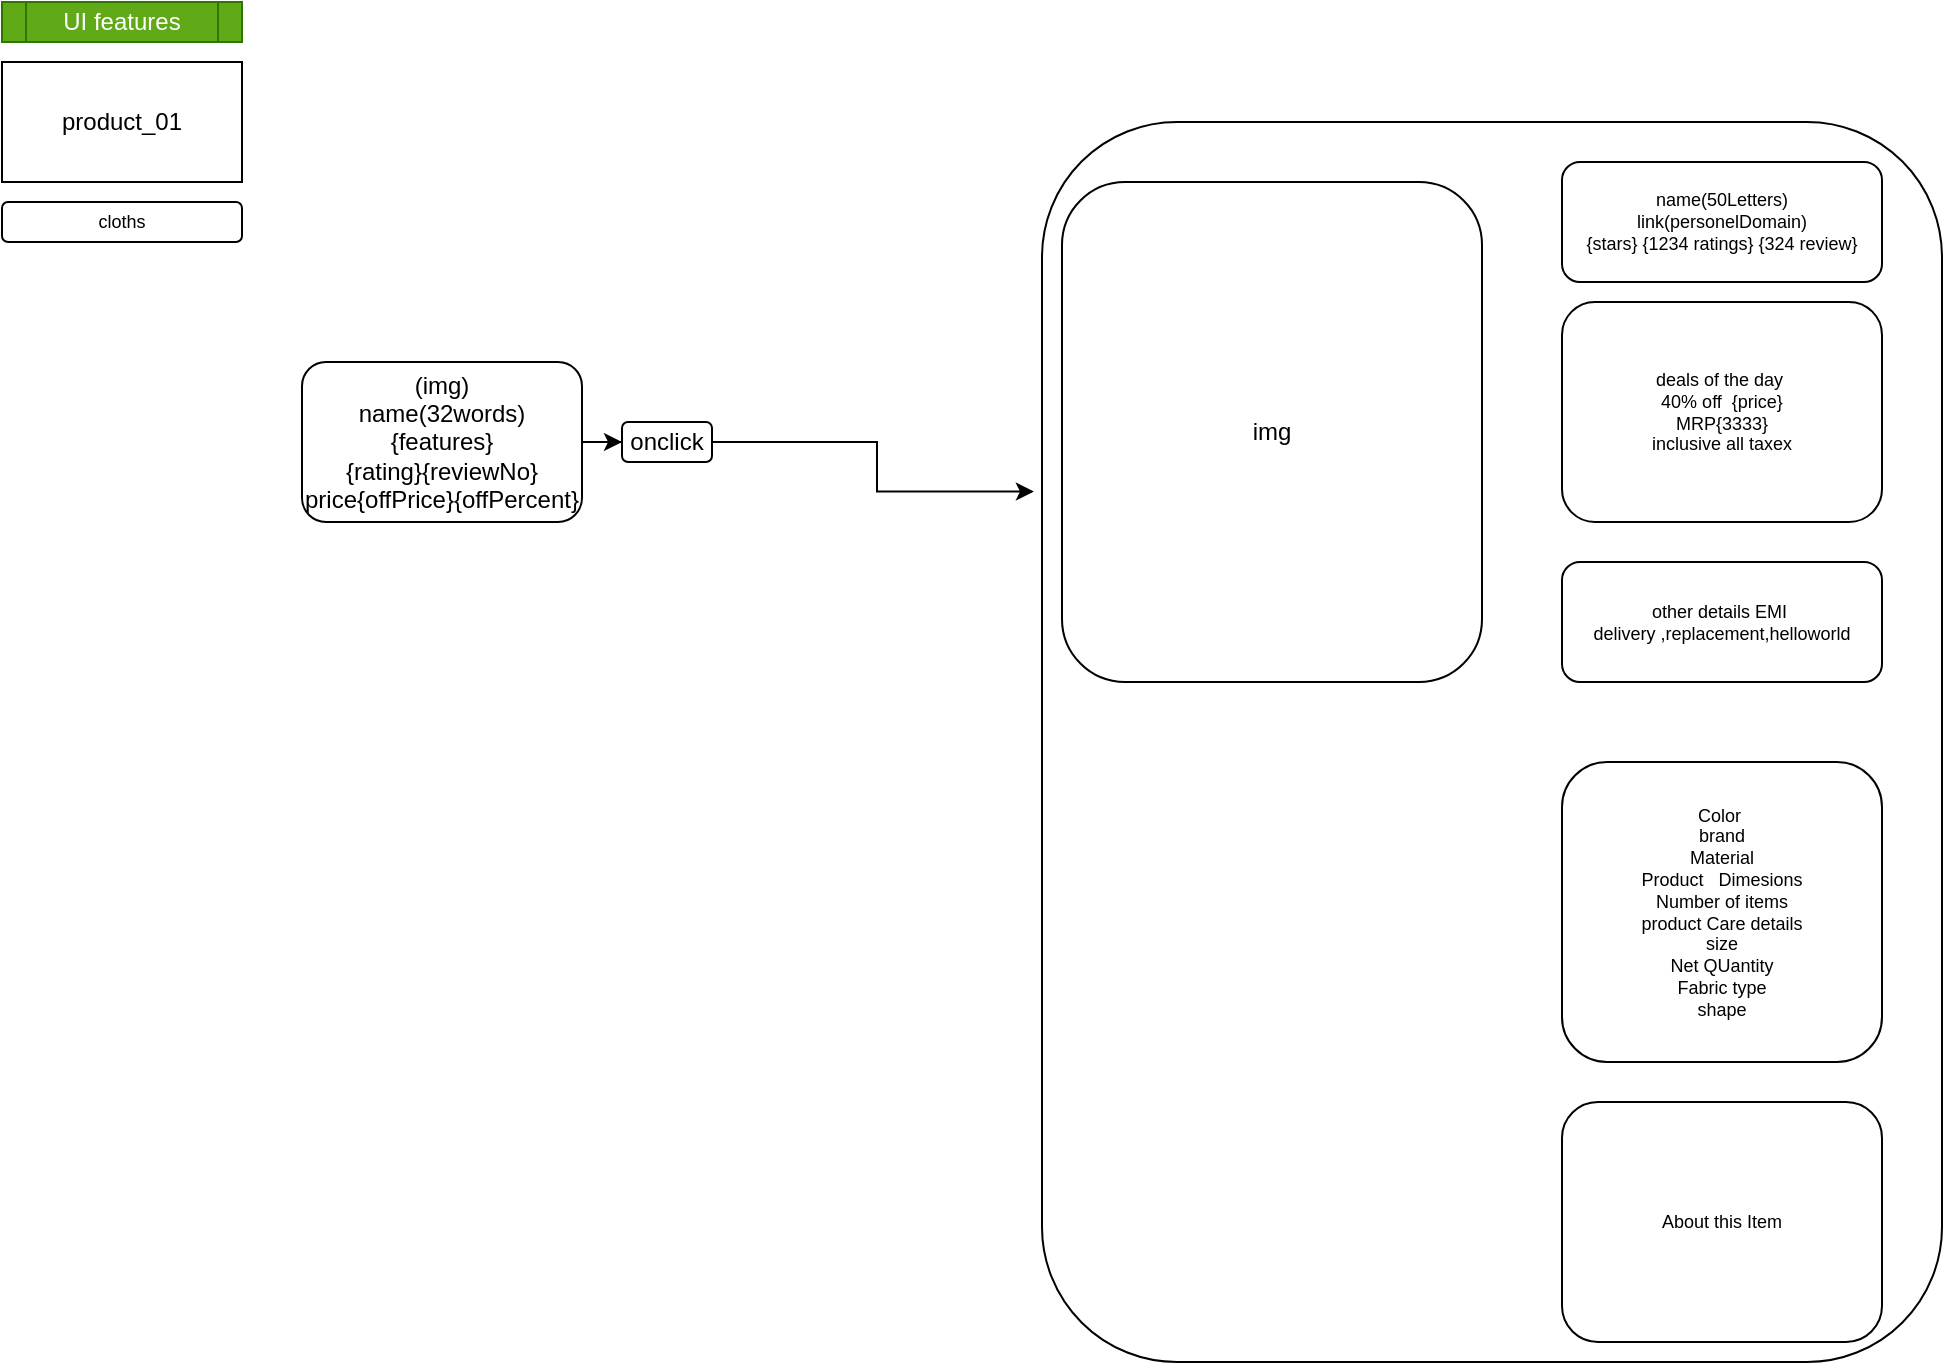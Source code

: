 <mxfile version="20.8.0" type="github">
  <diagram id="0Up1hGtttjpqdvLqP0wH" name="Page-1">
    <mxGraphModel dx="880" dy="460" grid="1" gridSize="10" guides="1" tooltips="1" connect="1" arrows="1" fold="1" page="1" pageScale="1" pageWidth="850" pageHeight="1100" math="0" shadow="0">
      <root>
        <mxCell id="0" />
        <mxCell id="1" parent="0" />
        <mxCell id="1N2BxEW2o6z4Im9ej5pz-1" value="product_01" style="rounded=0;whiteSpace=wrap;html=1;" vertex="1" parent="1">
          <mxGeometry y="30" width="120" height="60" as="geometry" />
        </mxCell>
        <mxCell id="1N2BxEW2o6z4Im9ej5pz-22" style="edgeStyle=orthogonalEdgeStyle;rounded=0;orthogonalLoop=1;jettySize=auto;html=1;entryX=0;entryY=0.5;entryDx=0;entryDy=0;" edge="1" parent="1" source="1N2BxEW2o6z4Im9ej5pz-4" target="1N2BxEW2o6z4Im9ej5pz-17">
          <mxGeometry relative="1" as="geometry" />
        </mxCell>
        <mxCell id="1N2BxEW2o6z4Im9ej5pz-4" value="(img)&lt;br&gt;name(32words)&lt;br&gt;{features}&lt;br&gt;{rating}{reviewNo}&lt;br&gt;price{offPrice}{offPercent}&lt;br&gt;" style="rounded=1;whiteSpace=wrap;html=1;" vertex="1" parent="1">
          <mxGeometry x="150" y="180" width="140" height="80" as="geometry" />
        </mxCell>
        <mxCell id="1N2BxEW2o6z4Im9ej5pz-16" value="UI features" style="shape=process;whiteSpace=wrap;html=1;backgroundOutline=1;fillColor=#60a917;fontColor=#ffffff;strokeColor=#2D7600;" vertex="1" parent="1">
          <mxGeometry width="120" height="20" as="geometry" />
        </mxCell>
        <mxCell id="1N2BxEW2o6z4Im9ej5pz-35" style="edgeStyle=orthogonalEdgeStyle;rounded=0;orthogonalLoop=1;jettySize=auto;html=1;exitX=1;exitY=0.5;exitDx=0;exitDy=0;entryX=-0.009;entryY=0.298;entryDx=0;entryDy=0;entryPerimeter=0;fontSize=9;" edge="1" parent="1" source="1N2BxEW2o6z4Im9ej5pz-17" target="1N2BxEW2o6z4Im9ej5pz-23">
          <mxGeometry relative="1" as="geometry" />
        </mxCell>
        <mxCell id="1N2BxEW2o6z4Im9ej5pz-17" value="onclick" style="rounded=1;whiteSpace=wrap;html=1;" vertex="1" parent="1">
          <mxGeometry x="310" y="210" width="45" height="20" as="geometry" />
        </mxCell>
        <mxCell id="1N2BxEW2o6z4Im9ej5pz-23" value="" style="rounded=1;whiteSpace=wrap;html=1;" vertex="1" parent="1">
          <mxGeometry x="520" y="60" width="450" height="620" as="geometry" />
        </mxCell>
        <mxCell id="1N2BxEW2o6z4Im9ej5pz-26" value="img" style="rounded=1;whiteSpace=wrap;html=1;" vertex="1" parent="1">
          <mxGeometry x="530" y="90" width="210" height="250" as="geometry" />
        </mxCell>
        <mxCell id="1N2BxEW2o6z4Im9ej5pz-28" value="name(50Letters)&lt;br&gt;link(personelDomain)&lt;br&gt;{stars} {1234 ratings} {324 review}" style="rounded=1;whiteSpace=wrap;html=1;fontSize=9;" vertex="1" parent="1">
          <mxGeometry x="780" y="80" width="160" height="60" as="geometry" />
        </mxCell>
        <mxCell id="1N2BxEW2o6z4Im9ej5pz-29" value="deals of the day&amp;nbsp;&lt;br&gt;40% off&amp;nbsp; {price}&lt;br&gt;MRP{3333}&lt;br&gt;inclusive all taxex&lt;br&gt;" style="rounded=1;whiteSpace=wrap;html=1;fontSize=9;" vertex="1" parent="1">
          <mxGeometry x="780" y="150" width="160" height="110" as="geometry" />
        </mxCell>
        <mxCell id="1N2BxEW2o6z4Im9ej5pz-31" value="other details EMI&amp;nbsp;&lt;br&gt;delivery ,replacement,helloworld" style="rounded=1;whiteSpace=wrap;html=1;fontSize=9;" vertex="1" parent="1">
          <mxGeometry x="780" y="280" width="160" height="60" as="geometry" />
        </mxCell>
        <mxCell id="1N2BxEW2o6z4Im9ej5pz-34" value="cloths" style="rounded=1;whiteSpace=wrap;html=1;fontSize=9;" vertex="1" parent="1">
          <mxGeometry y="100" width="120" height="20" as="geometry" />
        </mxCell>
        <mxCell id="1N2BxEW2o6z4Im9ej5pz-38" value="Color&amp;nbsp;&lt;br&gt;brand&lt;br&gt;Material&lt;br&gt;Product&amp;nbsp; &amp;nbsp;Dimesions&lt;br&gt;Number of items&lt;br&gt;product Care details&lt;br&gt;size&lt;br&gt;Net QUantity&lt;br&gt;Fabric type&lt;br&gt;&amp;nbsp;shape&amp;nbsp;" style="rounded=1;whiteSpace=wrap;html=1;fontSize=9;" vertex="1" parent="1">
          <mxGeometry x="780" y="380" width="160" height="150" as="geometry" />
        </mxCell>
        <mxCell id="1N2BxEW2o6z4Im9ej5pz-39" value="About this Item" style="rounded=1;whiteSpace=wrap;html=1;fontSize=9;" vertex="1" parent="1">
          <mxGeometry x="780" y="550" width="160" height="120" as="geometry" />
        </mxCell>
      </root>
    </mxGraphModel>
  </diagram>
</mxfile>
